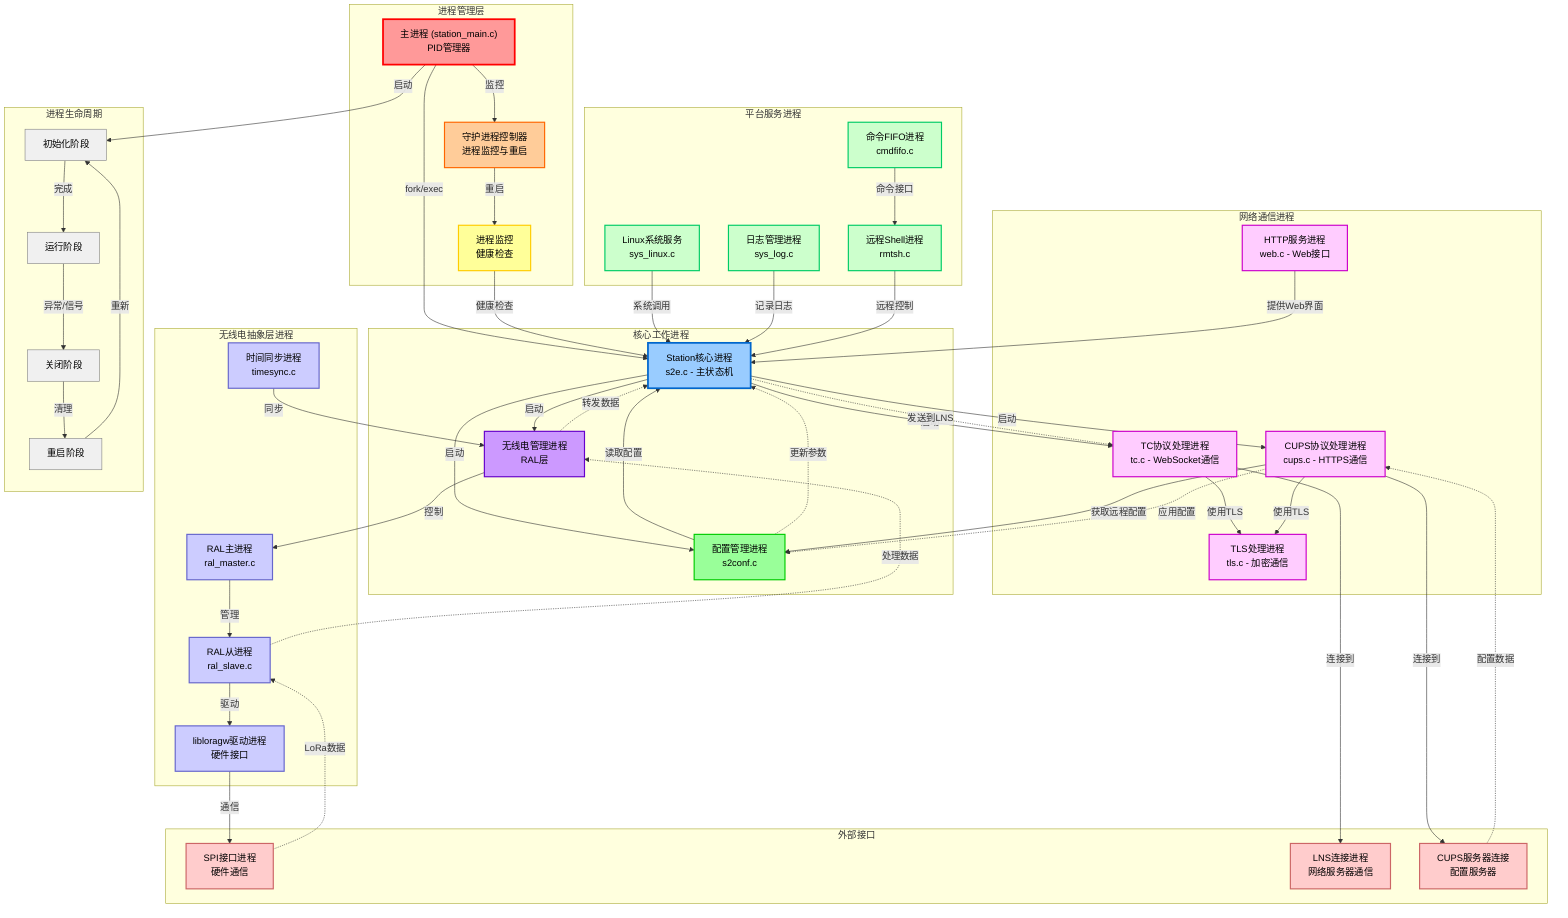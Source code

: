 flowchart TB
    %% 主进程和守护进程管理
    subgraph "进程管理层"
        MainProc["主进程 (station_main.c)<br/>PID管理器"]:::main
        DaemonCtrl["守护进程控制器<br/>进程监控与重启"]:::daemon
        ProcessMon["进程监控<br/>健康检查"]:::monitor
    end

    %% 核心工作进程
    subgraph "核心工作进程"
        StationCore["Station核心进程<br/>s2e.c - 主状态机"]:::core
        ConfigProc["配置管理进程<br/>s2conf.c"]:::config
        RadioProc["无线电管理进程<br/>RAL层"]:::radio
    end

    %% 网络进程
    subgraph "网络通信进程"
        TCProc["TC协议处理进程<br/>tc.c - WebSocket通信"]:::network
        CUPSProc["CUPS协议处理进程<br/>cups.c - HTTPS通信"]:::network
        TLSProc["TLS处理进程<br/>tls.c - 加密通信"]:::network
        HTTPProc["HTTP服务进程<br/>web.c - Web接口"]:::network
    end

    %% 平台特定进程
    subgraph "平台服务进程"
        SysLinuxProc["Linux系统服务<br/>sys_linux.c"]:::platform
        LogProc["日志管理进程<br/>sys_log.c"]:::platform
        CmdFIFO["命令FIFO进程<br/>cmdfifo.c"]:::platform
        RemoteShell["远程Shell进程<br/>rmtsh.c"]:::platform
    end

    %% RAL进程分解
    subgraph "无线电抽象层进程"
        RALMaster["RAL主进程<br/>ral_master.c"]:::ral
        RALSlave["RAL从进程<br/>ral_slave.c"]:::ral
        LGWDriver["libloragw驱动进程<br/>硬件接口"]:::ral
        TimeSyncProc["时间同步进程<br/>timesync.c"]:::ral
    end

    %% 外部接口进程
    subgraph "外部接口"
        SPIInterface["SPI接口进程<br/>硬件通信"]:::external
        LNSConnection["LNS连接进程<br/>网络服务器通信"]:::external
        CUPSConnection["CUPS服务器连接<br/>配置服务器"]:::external
    end

    %% 进程间通信
    MainProc -->|fork/exec| StationCore
    MainProc -->|监控| DaemonCtrl
    DaemonCtrl -->|重启| ProcessMon
    ProcessMon -->|健康检查| StationCore

    %% 核心进程交互
    StationCore -->|启动| ConfigProc
    StationCore -->|启动| RadioProc
    StationCore -->|启动| TCProc
    StationCore -->|启动| CUPSProc
    
    %% 配置流程
    ConfigProc -->|读取配置| StationCore
    CUPSProc -->|获取远程配置| ConfigProc
    
    %% 网络通信流程
    TCProc -->|使用TLS| TLSProc
    CUPSProc -->|使用TLS| TLSProc
    TCProc -->|连接到| LNSConnection
    CUPSProc -->|连接到| CUPSConnection
    HTTPProc -->|提供Web界面| StationCore

    %% 无线电流程
    RadioProc -->|控制| RALMaster
    RALMaster -->|管理| RALSlave
    RALSlave -->|驱动| LGWDriver
    LGWDriver -->|通信| SPIInterface
    TimeSyncProc -->|同步| RadioProc

    %% 平台服务
    SysLinuxProc -->|系统调用| StationCore
    LogProc -->|记录日志| StationCore
    CmdFIFO -->|命令接口| RemoteShell
    RemoteShell -->|远程控制| StationCore

    %% 数据流向
    SPIInterface -.->|LoRa数据| RALSlave
    RALSlave -.->|处理数据| RadioProc
    RadioProc -.->|转发数据| StationCore
    StationCore -.->|发送到LNS| TCProc
    
    %% 配置数据流
    CUPSConnection -.->|配置数据| CUPSProc
    CUPSProc -.->|应用配置| ConfigProc
    ConfigProc -.->|更新参数| StationCore

    %% 进程生命周期管理
    subgraph "进程生命周期"
        Init["初始化阶段"]:::lifecycle
        Running["运行阶段"]:::lifecycle
        Shutdown["关闭阶段"]:::lifecycle
        Restart["重启阶段"]:::lifecycle
    end

    MainProc -->|启动| Init
    Init -->|完成| Running
    Running -->|异常/信号| Shutdown
    Shutdown -->|清理| Restart
    Restart -->|重新| Init

    %% 样式定义
    classDef main fill:#ff9999,stroke:#ff0000,stroke-width:3px,color:#000
    classDef daemon fill:#ffcc99,stroke:#ff6600,stroke-width:2px,color:#000
    classDef monitor fill:#ffff99,stroke:#ffcc00,stroke-width:2px,color:#000
    classDef core fill:#99ccff,stroke:#0066cc,stroke-width:3px,color:#000
    classDef config fill:#99ff99,stroke:#00cc00,stroke-width:2px,color:#000
    classDef radio fill:#cc99ff,stroke:#6600cc,stroke-width:2px,color:#000
    classDef network fill:#ffccff,stroke:#cc00cc,stroke-width:2px,color:#000
    classDef platform fill:#ccffcc,stroke:#00cc66,stroke-width:2px,color:#000
    classDef ral fill:#ccccff,stroke:#6666cc,stroke-width:2px,color:#000
    classDef external fill:#ffcccc,stroke:#cc6666,stroke-width:2px,color:#000
    classDef lifecycle fill:#f0f0f0,stroke:#808080,stroke-width:1px,color:#000